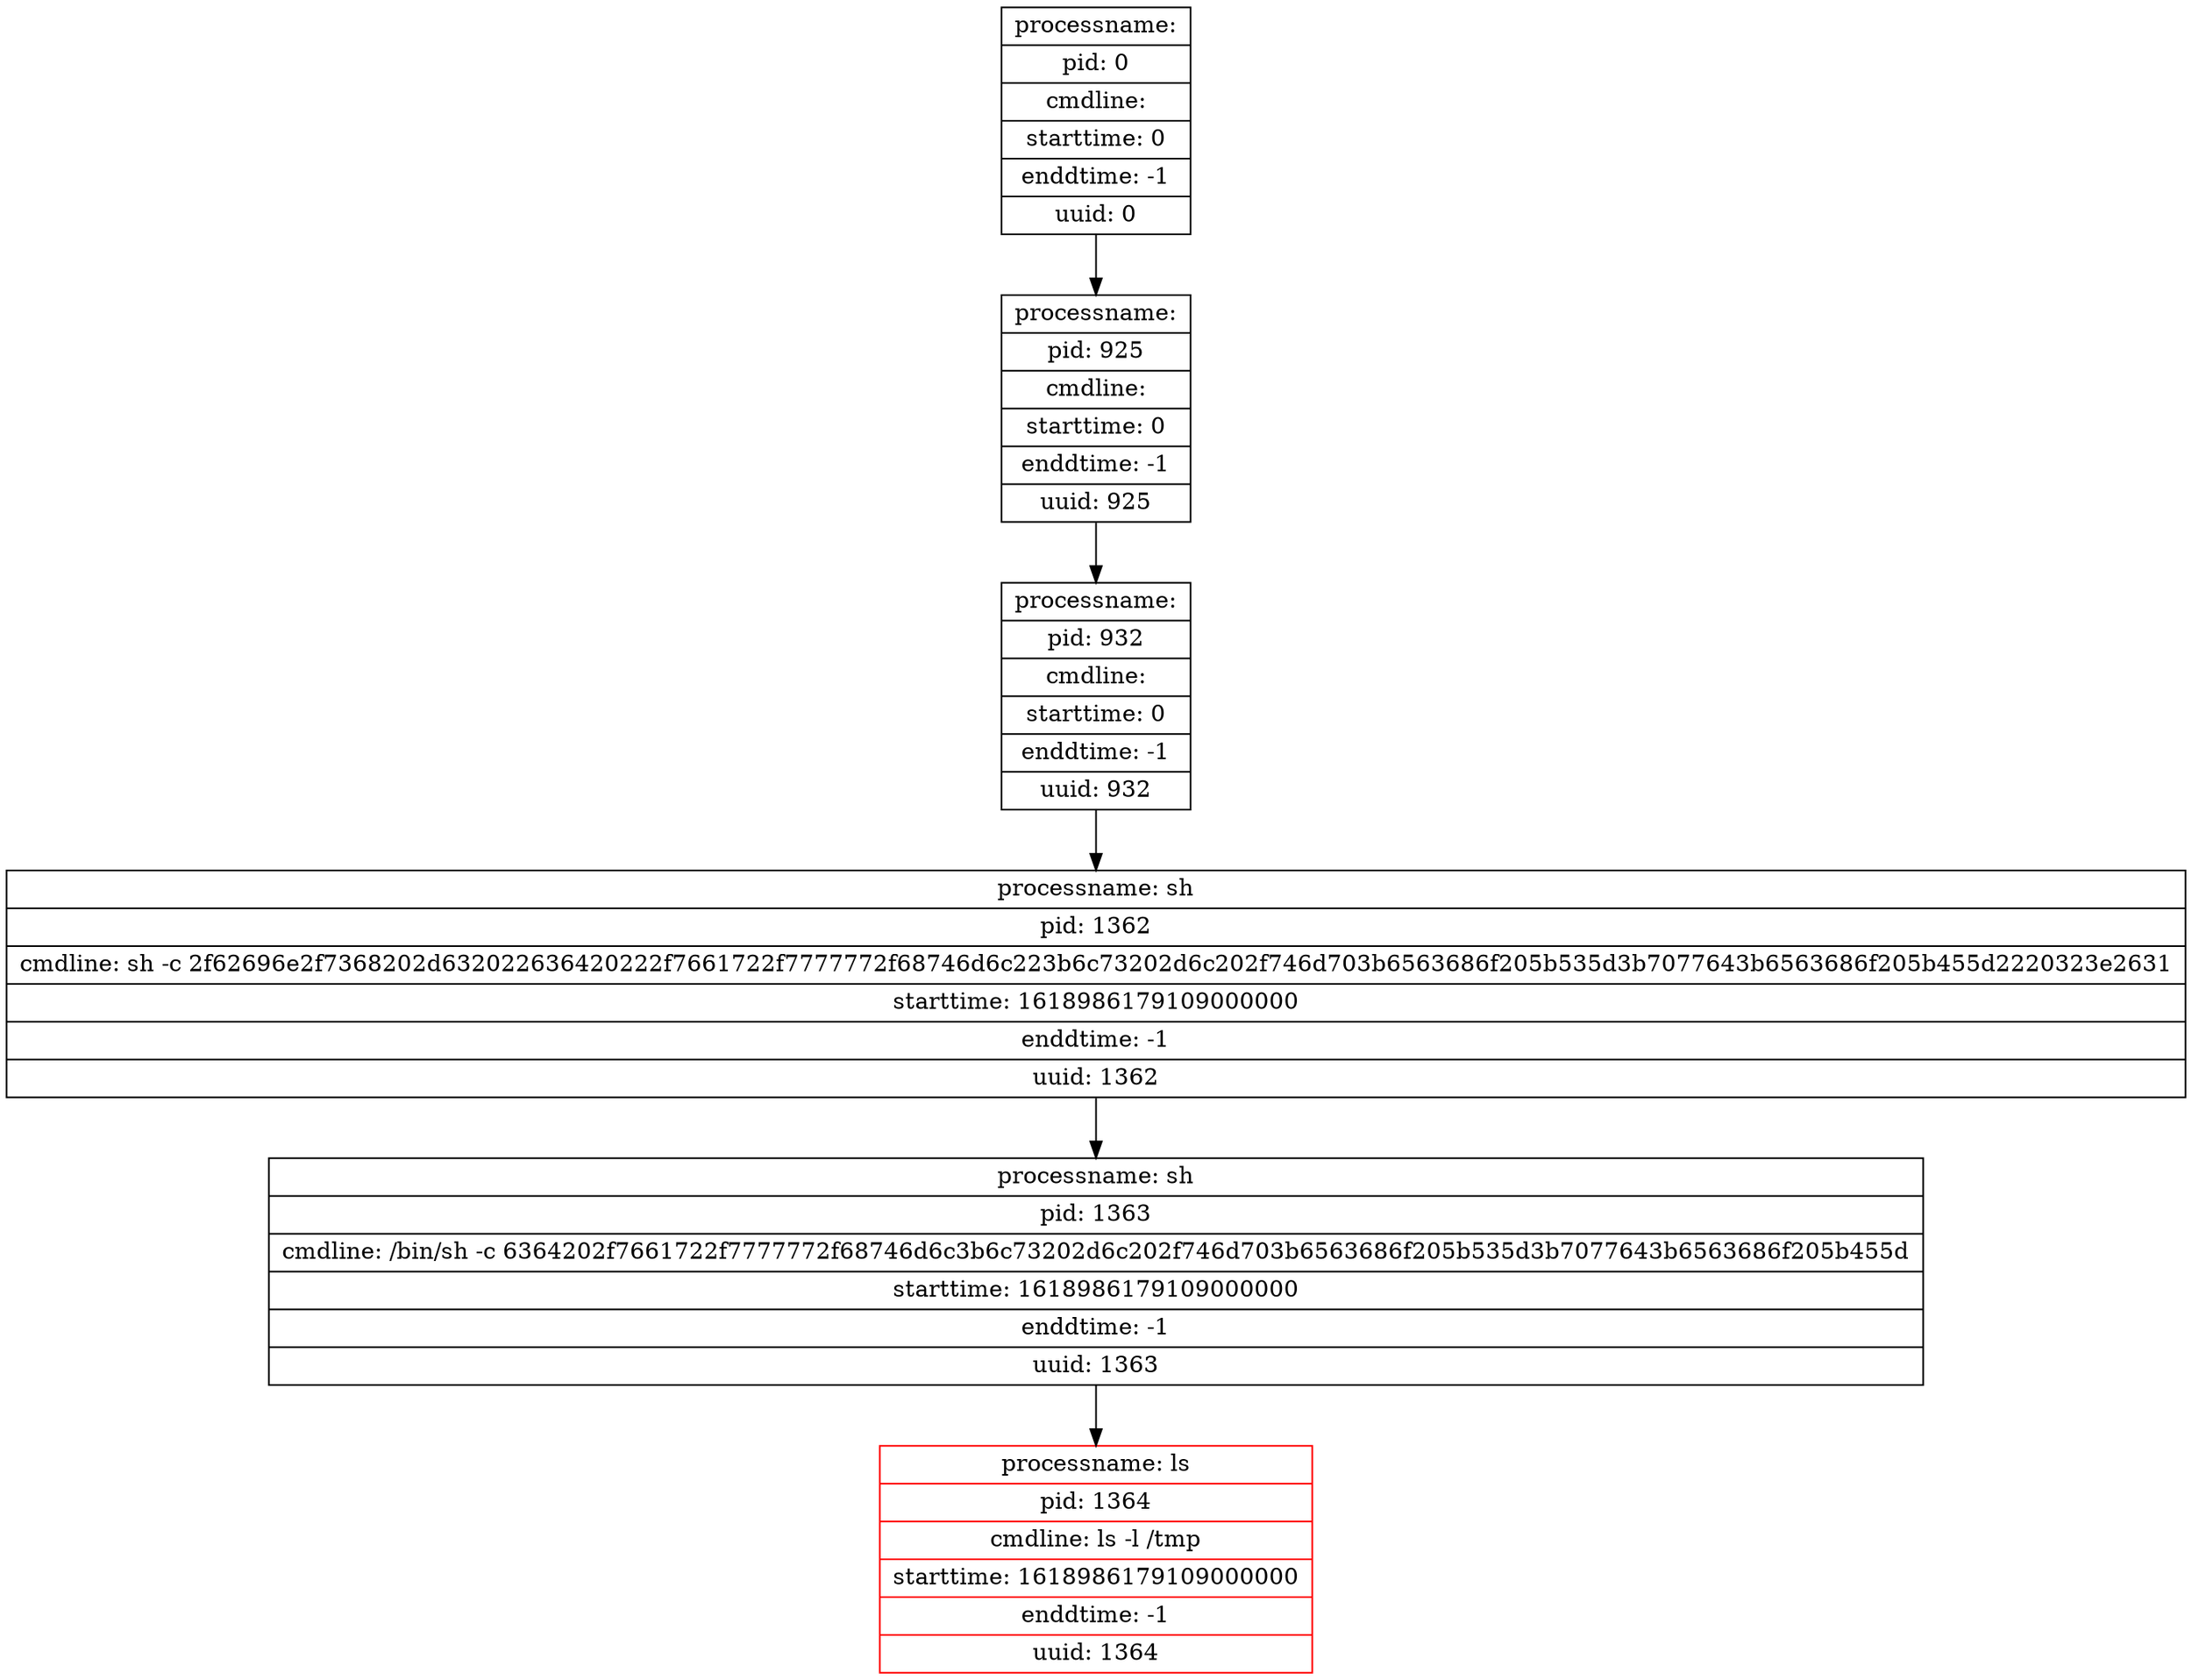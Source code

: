 digraph graph1 {
node [shape = record];
table160 [label = "{<head>processname: ls | pid: 1364 | cmdline: ls -l /tmp | starttime: 1618986179109000000 | enddtime: -1 | uuid: 1364}", color = red];
node [shape = record];
table159 [label = "{<head>processname: sh | pid: 1363 | cmdline: /bin/sh -c 6364202f7661722f7777772f68746d6c3b6c73202d6c202f746d703b6563686f205b535d3b7077643b6563686f205b455d | starttime: 1618986179109000000 | enddtime: -1 | uuid: 1363}"];
table159 -> table160;
node [shape = record];
table158 [label = "{<head>processname: sh | pid: 1362 | cmdline: sh -c 2f62696e2f7368202d632022636420222f7661722f7777772f68746d6c223b6c73202d6c202f746d703b6563686f205b535d3b7077643b6563686f205b455d2220323e2631 | starttime: 1618986179109000000 | enddtime: -1 | uuid: 1362}"];
table158 -> table159;
node [shape = record];
table134 [label = "{<head>processname:  | pid: 932 | cmdline:  | starttime: 0 | enddtime: -1 | uuid: 932}"];
table134 -> table158;
node [shape = record];
table135 [label = "{<head>processname:  | pid: 925 | cmdline:  | starttime: 0 | enddtime: -1 | uuid: 925}"];
table135 -> table134;
node [shape = record];
table0 [label = "{<head>processname:  | pid: 0 | cmdline:  | starttime: 0 | enddtime: -1 | uuid: 0}"];
table0 -> table135;
}
